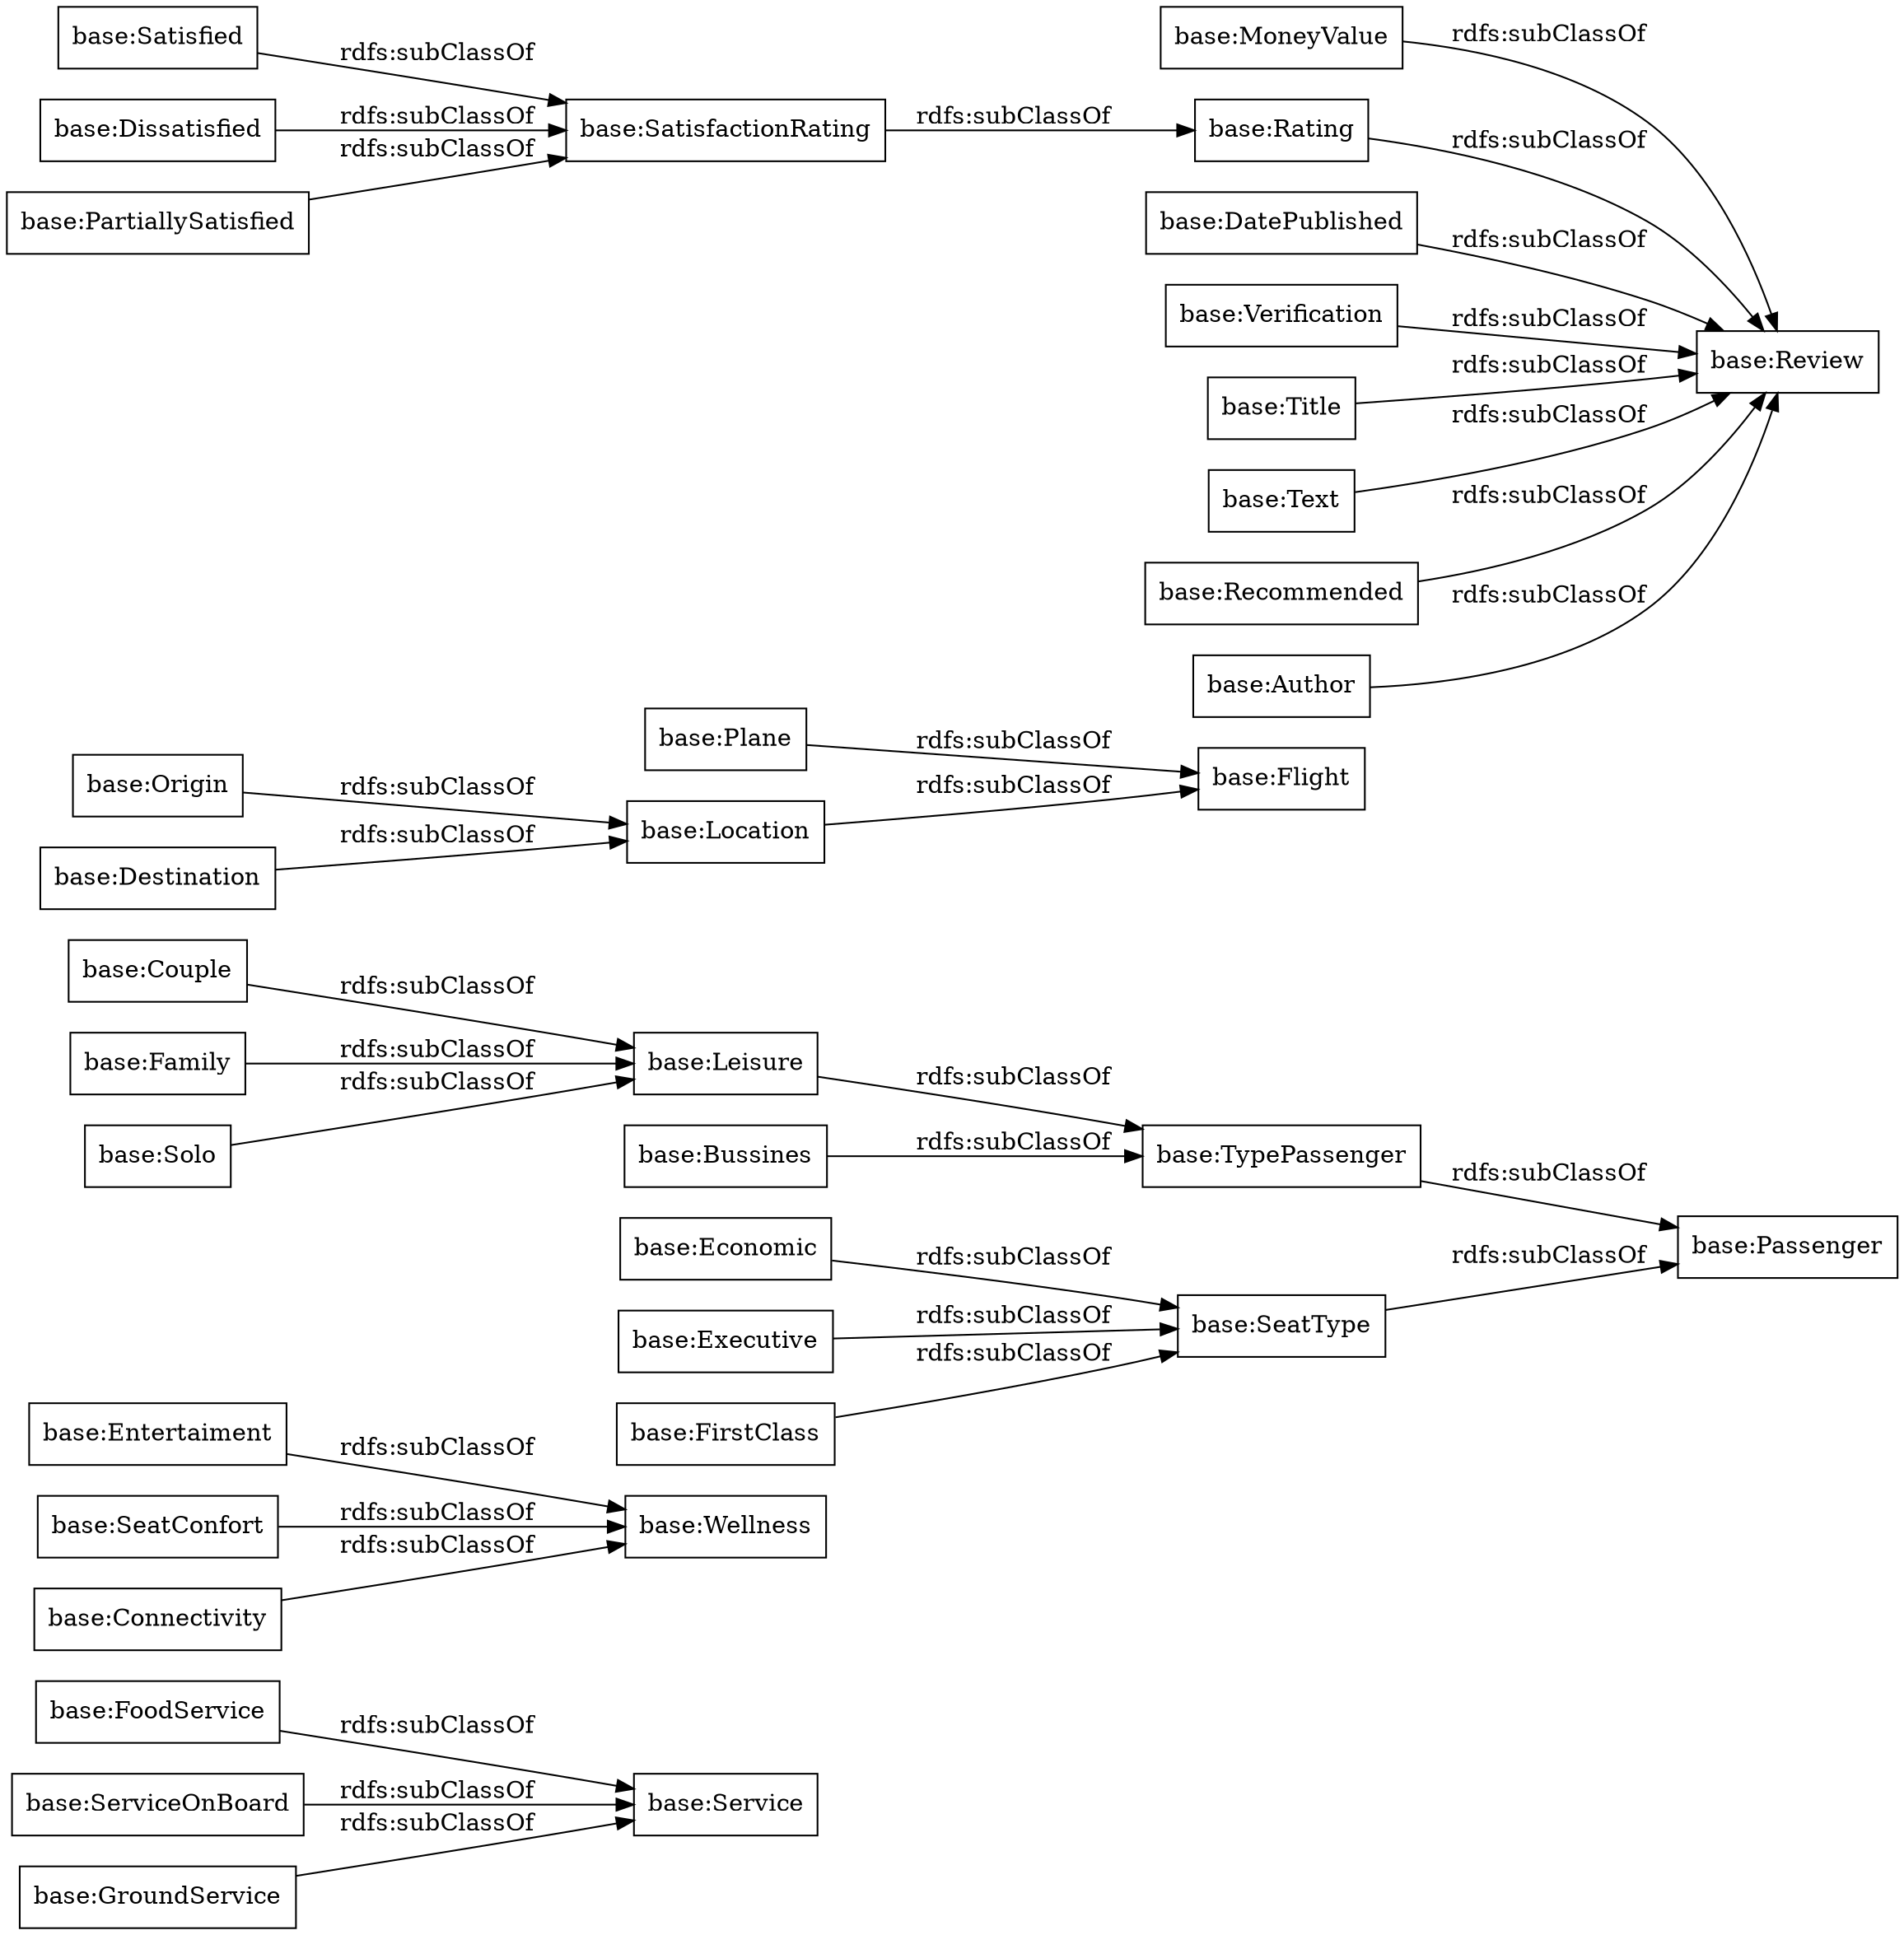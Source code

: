 digraph ar2dtool_diagram { 
rankdir=LR;
size="1000"
node [shape = rectangle, color="black"]; "base:FoodService" "base:Wellness" "base:Entertaiment" "base:Bussines" "base:Location" "base:Executive" "base:MoneyValue" "base:SeatConfort" "base:Satisfied" "base:ServiceOnBoard" "base:Connectivity" "base:SeatType" "base:FirstClass" "base:Economic" "base:Rating" "base:DatePublished" "base:Couple" "base:Family" "base:Service" "base:Verification" "base:GroundService" "base:TypePassenger" "base:Leisure" "base:Passenger" "base:Plane" "base:Title" "base:Text" "base:Review" "base:Solo" "base:SatisfactionRating" "base:Recommended" "base:Origin" "base:Dissatisfied" "base:PartiallySatisfied" "base:Author" "base:Flight" "base:Destination" ; /*classes style*/
	"base:Solo" -> "base:Leisure" [ label = "rdfs:subClassOf" ];
	"base:SeatType" -> "base:Passenger" [ label = "rdfs:subClassOf" ];
	"base:Text" -> "base:Review" [ label = "rdfs:subClassOf" ];
	"base:Plane" -> "base:Flight" [ label = "rdfs:subClassOf" ];
	"base:SeatConfort" -> "base:Wellness" [ label = "rdfs:subClassOf" ];
	"base:Title" -> "base:Review" [ label = "rdfs:subClassOf" ];
	"base:Destination" -> "base:Location" [ label = "rdfs:subClassOf" ];
	"base:Executive" -> "base:SeatType" [ label = "rdfs:subClassOf" ];
	"base:Author" -> "base:Review" [ label = "rdfs:subClassOf" ];
	"base:Origin" -> "base:Location" [ label = "rdfs:subClassOf" ];
	"base:PartiallySatisfied" -> "base:SatisfactionRating" [ label = "rdfs:subClassOf" ];
	"base:DatePublished" -> "base:Review" [ label = "rdfs:subClassOf" ];
	"base:Location" -> "base:Flight" [ label = "rdfs:subClassOf" ];
	"base:Bussines" -> "base:TypePassenger" [ label = "rdfs:subClassOf" ];
	"base:Economic" -> "base:SeatType" [ label = "rdfs:subClassOf" ];
	"base:Rating" -> "base:Review" [ label = "rdfs:subClassOf" ];
	"base:MoneyValue" -> "base:Review" [ label = "rdfs:subClassOf" ];
	"base:Connectivity" -> "base:Wellness" [ label = "rdfs:subClassOf" ];
	"base:SatisfactionRating" -> "base:Rating" [ label = "rdfs:subClassOf" ];
	"base:ServiceOnBoard" -> "base:Service" [ label = "rdfs:subClassOf" ];
	"base:FirstClass" -> "base:SeatType" [ label = "rdfs:subClassOf" ];
	"base:Family" -> "base:Leisure" [ label = "rdfs:subClassOf" ];
	"base:Recommended" -> "base:Review" [ label = "rdfs:subClassOf" ];
	"base:Satisfied" -> "base:SatisfactionRating" [ label = "rdfs:subClassOf" ];
	"base:Dissatisfied" -> "base:SatisfactionRating" [ label = "rdfs:subClassOf" ];
	"base:Leisure" -> "base:TypePassenger" [ label = "rdfs:subClassOf" ];
	"base:FoodService" -> "base:Service" [ label = "rdfs:subClassOf" ];
	"base:Verification" -> "base:Review" [ label = "rdfs:subClassOf" ];
	"base:Couple" -> "base:Leisure" [ label = "rdfs:subClassOf" ];
	"base:Entertaiment" -> "base:Wellness" [ label = "rdfs:subClassOf" ];
	"base:TypePassenger" -> "base:Passenger" [ label = "rdfs:subClassOf" ];
	"base:GroundService" -> "base:Service" [ label = "rdfs:subClassOf" ];

}
